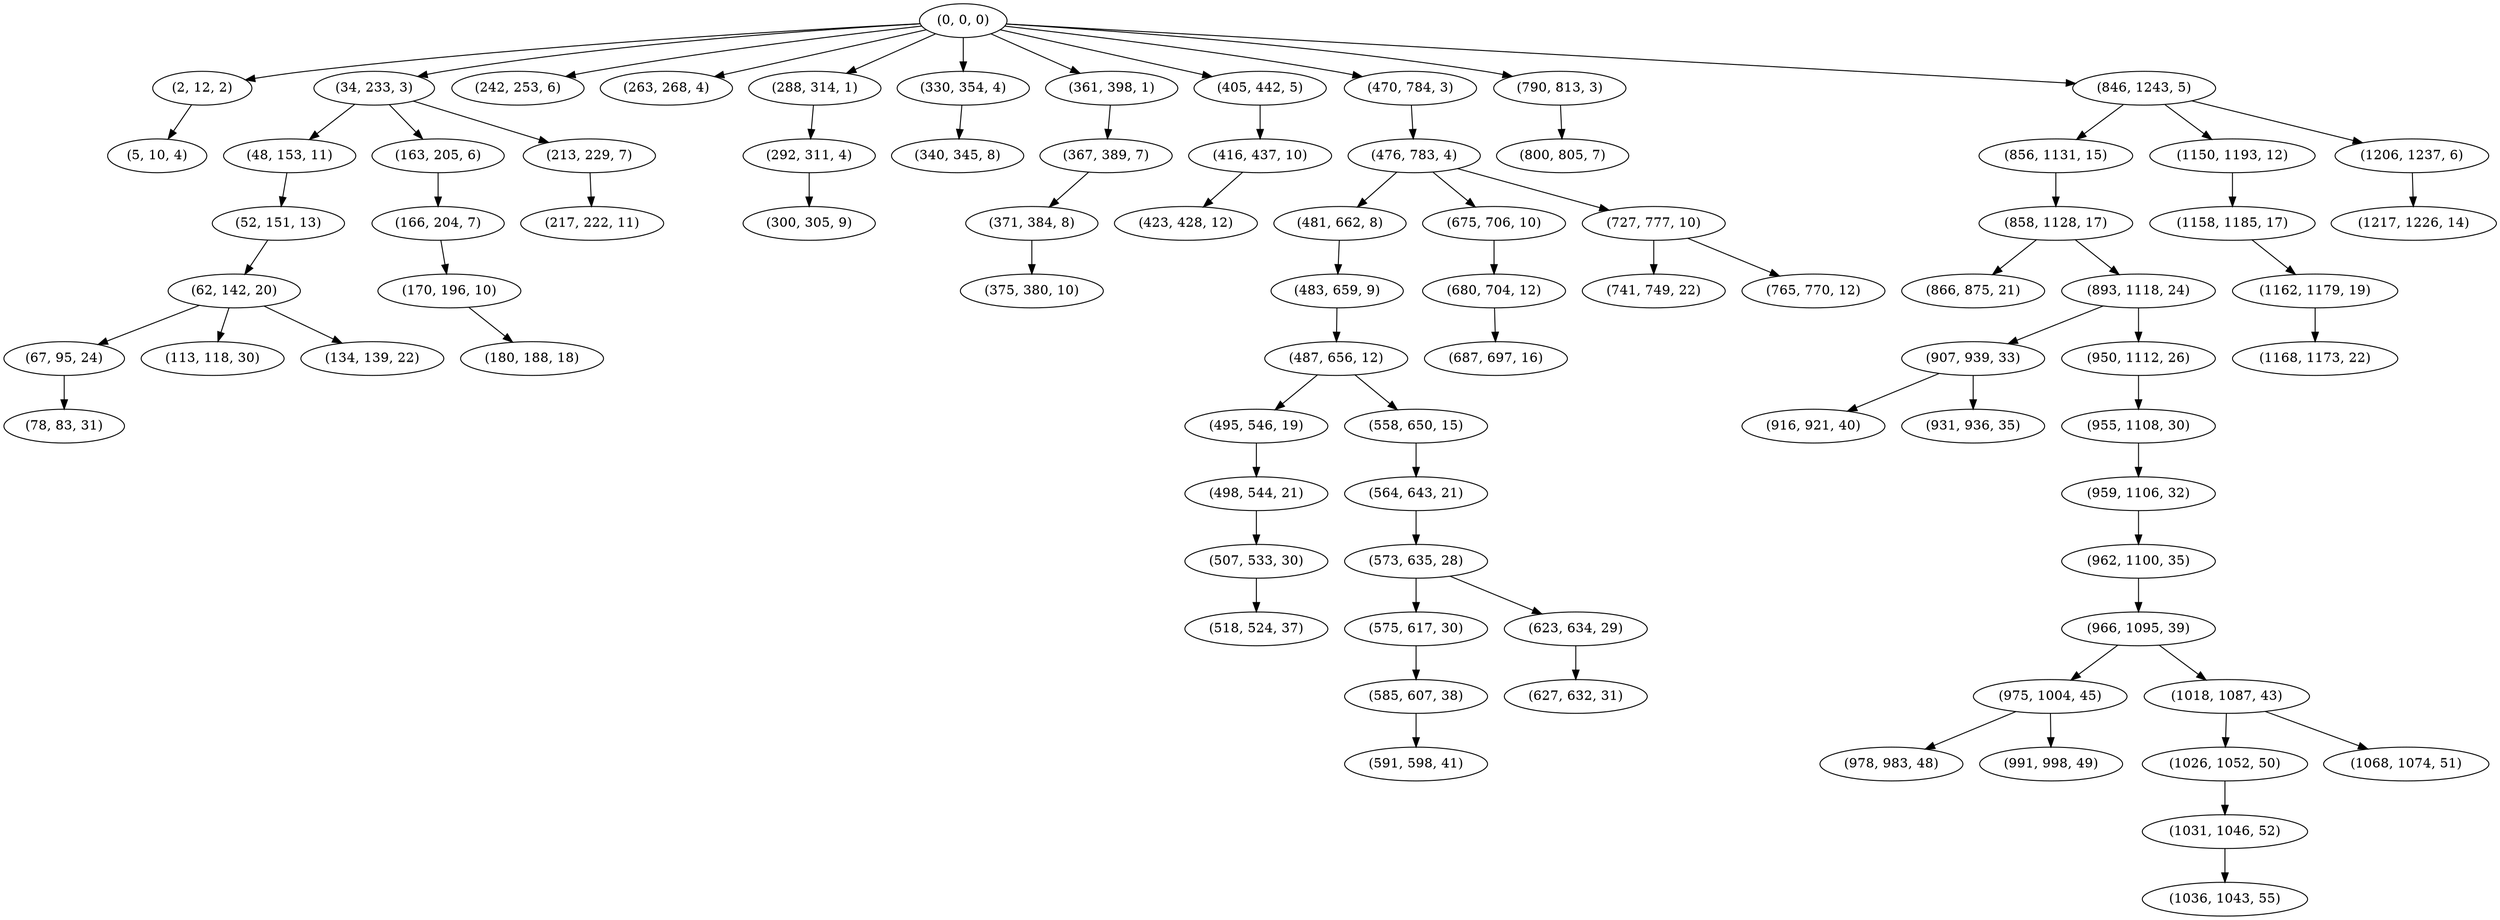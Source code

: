digraph tree {
    "(0, 0, 0)";
    "(2, 12, 2)";
    "(5, 10, 4)";
    "(34, 233, 3)";
    "(48, 153, 11)";
    "(52, 151, 13)";
    "(62, 142, 20)";
    "(67, 95, 24)";
    "(78, 83, 31)";
    "(113, 118, 30)";
    "(134, 139, 22)";
    "(163, 205, 6)";
    "(166, 204, 7)";
    "(170, 196, 10)";
    "(180, 188, 18)";
    "(213, 229, 7)";
    "(217, 222, 11)";
    "(242, 253, 6)";
    "(263, 268, 4)";
    "(288, 314, 1)";
    "(292, 311, 4)";
    "(300, 305, 9)";
    "(330, 354, 4)";
    "(340, 345, 8)";
    "(361, 398, 1)";
    "(367, 389, 7)";
    "(371, 384, 8)";
    "(375, 380, 10)";
    "(405, 442, 5)";
    "(416, 437, 10)";
    "(423, 428, 12)";
    "(470, 784, 3)";
    "(476, 783, 4)";
    "(481, 662, 8)";
    "(483, 659, 9)";
    "(487, 656, 12)";
    "(495, 546, 19)";
    "(498, 544, 21)";
    "(507, 533, 30)";
    "(518, 524, 37)";
    "(558, 650, 15)";
    "(564, 643, 21)";
    "(573, 635, 28)";
    "(575, 617, 30)";
    "(585, 607, 38)";
    "(591, 598, 41)";
    "(623, 634, 29)";
    "(627, 632, 31)";
    "(675, 706, 10)";
    "(680, 704, 12)";
    "(687, 697, 16)";
    "(727, 777, 10)";
    "(741, 749, 22)";
    "(765, 770, 12)";
    "(790, 813, 3)";
    "(800, 805, 7)";
    "(846, 1243, 5)";
    "(856, 1131, 15)";
    "(858, 1128, 17)";
    "(866, 875, 21)";
    "(893, 1118, 24)";
    "(907, 939, 33)";
    "(916, 921, 40)";
    "(931, 936, 35)";
    "(950, 1112, 26)";
    "(955, 1108, 30)";
    "(959, 1106, 32)";
    "(962, 1100, 35)";
    "(966, 1095, 39)";
    "(975, 1004, 45)";
    "(978, 983, 48)";
    "(991, 998, 49)";
    "(1018, 1087, 43)";
    "(1026, 1052, 50)";
    "(1031, 1046, 52)";
    "(1036, 1043, 55)";
    "(1068, 1074, 51)";
    "(1150, 1193, 12)";
    "(1158, 1185, 17)";
    "(1162, 1179, 19)";
    "(1168, 1173, 22)";
    "(1206, 1237, 6)";
    "(1217, 1226, 14)";
    "(0, 0, 0)" -> "(2, 12, 2)";
    "(0, 0, 0)" -> "(34, 233, 3)";
    "(0, 0, 0)" -> "(242, 253, 6)";
    "(0, 0, 0)" -> "(263, 268, 4)";
    "(0, 0, 0)" -> "(288, 314, 1)";
    "(0, 0, 0)" -> "(330, 354, 4)";
    "(0, 0, 0)" -> "(361, 398, 1)";
    "(0, 0, 0)" -> "(405, 442, 5)";
    "(0, 0, 0)" -> "(470, 784, 3)";
    "(0, 0, 0)" -> "(790, 813, 3)";
    "(0, 0, 0)" -> "(846, 1243, 5)";
    "(2, 12, 2)" -> "(5, 10, 4)";
    "(34, 233, 3)" -> "(48, 153, 11)";
    "(34, 233, 3)" -> "(163, 205, 6)";
    "(34, 233, 3)" -> "(213, 229, 7)";
    "(48, 153, 11)" -> "(52, 151, 13)";
    "(52, 151, 13)" -> "(62, 142, 20)";
    "(62, 142, 20)" -> "(67, 95, 24)";
    "(62, 142, 20)" -> "(113, 118, 30)";
    "(62, 142, 20)" -> "(134, 139, 22)";
    "(67, 95, 24)" -> "(78, 83, 31)";
    "(163, 205, 6)" -> "(166, 204, 7)";
    "(166, 204, 7)" -> "(170, 196, 10)";
    "(170, 196, 10)" -> "(180, 188, 18)";
    "(213, 229, 7)" -> "(217, 222, 11)";
    "(288, 314, 1)" -> "(292, 311, 4)";
    "(292, 311, 4)" -> "(300, 305, 9)";
    "(330, 354, 4)" -> "(340, 345, 8)";
    "(361, 398, 1)" -> "(367, 389, 7)";
    "(367, 389, 7)" -> "(371, 384, 8)";
    "(371, 384, 8)" -> "(375, 380, 10)";
    "(405, 442, 5)" -> "(416, 437, 10)";
    "(416, 437, 10)" -> "(423, 428, 12)";
    "(470, 784, 3)" -> "(476, 783, 4)";
    "(476, 783, 4)" -> "(481, 662, 8)";
    "(476, 783, 4)" -> "(675, 706, 10)";
    "(476, 783, 4)" -> "(727, 777, 10)";
    "(481, 662, 8)" -> "(483, 659, 9)";
    "(483, 659, 9)" -> "(487, 656, 12)";
    "(487, 656, 12)" -> "(495, 546, 19)";
    "(487, 656, 12)" -> "(558, 650, 15)";
    "(495, 546, 19)" -> "(498, 544, 21)";
    "(498, 544, 21)" -> "(507, 533, 30)";
    "(507, 533, 30)" -> "(518, 524, 37)";
    "(558, 650, 15)" -> "(564, 643, 21)";
    "(564, 643, 21)" -> "(573, 635, 28)";
    "(573, 635, 28)" -> "(575, 617, 30)";
    "(573, 635, 28)" -> "(623, 634, 29)";
    "(575, 617, 30)" -> "(585, 607, 38)";
    "(585, 607, 38)" -> "(591, 598, 41)";
    "(623, 634, 29)" -> "(627, 632, 31)";
    "(675, 706, 10)" -> "(680, 704, 12)";
    "(680, 704, 12)" -> "(687, 697, 16)";
    "(727, 777, 10)" -> "(741, 749, 22)";
    "(727, 777, 10)" -> "(765, 770, 12)";
    "(790, 813, 3)" -> "(800, 805, 7)";
    "(846, 1243, 5)" -> "(856, 1131, 15)";
    "(846, 1243, 5)" -> "(1150, 1193, 12)";
    "(846, 1243, 5)" -> "(1206, 1237, 6)";
    "(856, 1131, 15)" -> "(858, 1128, 17)";
    "(858, 1128, 17)" -> "(866, 875, 21)";
    "(858, 1128, 17)" -> "(893, 1118, 24)";
    "(893, 1118, 24)" -> "(907, 939, 33)";
    "(893, 1118, 24)" -> "(950, 1112, 26)";
    "(907, 939, 33)" -> "(916, 921, 40)";
    "(907, 939, 33)" -> "(931, 936, 35)";
    "(950, 1112, 26)" -> "(955, 1108, 30)";
    "(955, 1108, 30)" -> "(959, 1106, 32)";
    "(959, 1106, 32)" -> "(962, 1100, 35)";
    "(962, 1100, 35)" -> "(966, 1095, 39)";
    "(966, 1095, 39)" -> "(975, 1004, 45)";
    "(966, 1095, 39)" -> "(1018, 1087, 43)";
    "(975, 1004, 45)" -> "(978, 983, 48)";
    "(975, 1004, 45)" -> "(991, 998, 49)";
    "(1018, 1087, 43)" -> "(1026, 1052, 50)";
    "(1018, 1087, 43)" -> "(1068, 1074, 51)";
    "(1026, 1052, 50)" -> "(1031, 1046, 52)";
    "(1031, 1046, 52)" -> "(1036, 1043, 55)";
    "(1150, 1193, 12)" -> "(1158, 1185, 17)";
    "(1158, 1185, 17)" -> "(1162, 1179, 19)";
    "(1162, 1179, 19)" -> "(1168, 1173, 22)";
    "(1206, 1237, 6)" -> "(1217, 1226, 14)";
}
